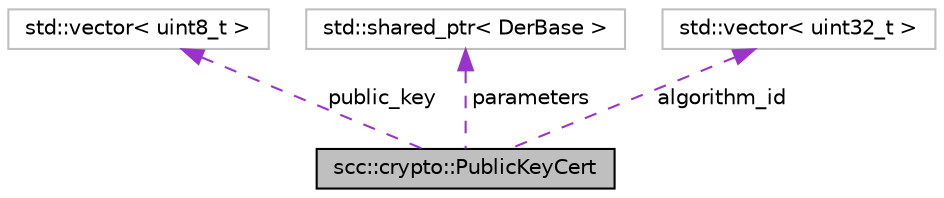 digraph "scc::crypto::PublicKeyCert"
{
 // LATEX_PDF_SIZE
  edge [fontname="Helvetica",fontsize="10",labelfontname="Helvetica",labelfontsize="10"];
  node [fontname="Helvetica",fontsize="10",shape=record];
  Node1 [label="scc::crypto::PublicKeyCert",height=0.2,width=0.4,color="black", fillcolor="grey75", style="filled", fontcolor="black",tooltip="Public key information certificate."];
  Node2 -> Node1 [dir="back",color="darkorchid3",fontsize="10",style="dashed",label=" public_key" ,fontname="Helvetica"];
  Node2 [label="std::vector\< uint8_t \>",height=0.2,width=0.4,color="grey75", fillcolor="white", style="filled",tooltip=" "];
  Node3 -> Node1 [dir="back",color="darkorchid3",fontsize="10",style="dashed",label=" parameters" ,fontname="Helvetica"];
  Node3 [label="std::shared_ptr\< DerBase \>",height=0.2,width=0.4,color="grey75", fillcolor="white", style="filled",tooltip=" "];
  Node4 -> Node1 [dir="back",color="darkorchid3",fontsize="10",style="dashed",label=" algorithm_id" ,fontname="Helvetica"];
  Node4 [label="std::vector\< uint32_t \>",height=0.2,width=0.4,color="grey75", fillcolor="white", style="filled",tooltip=" "];
}
